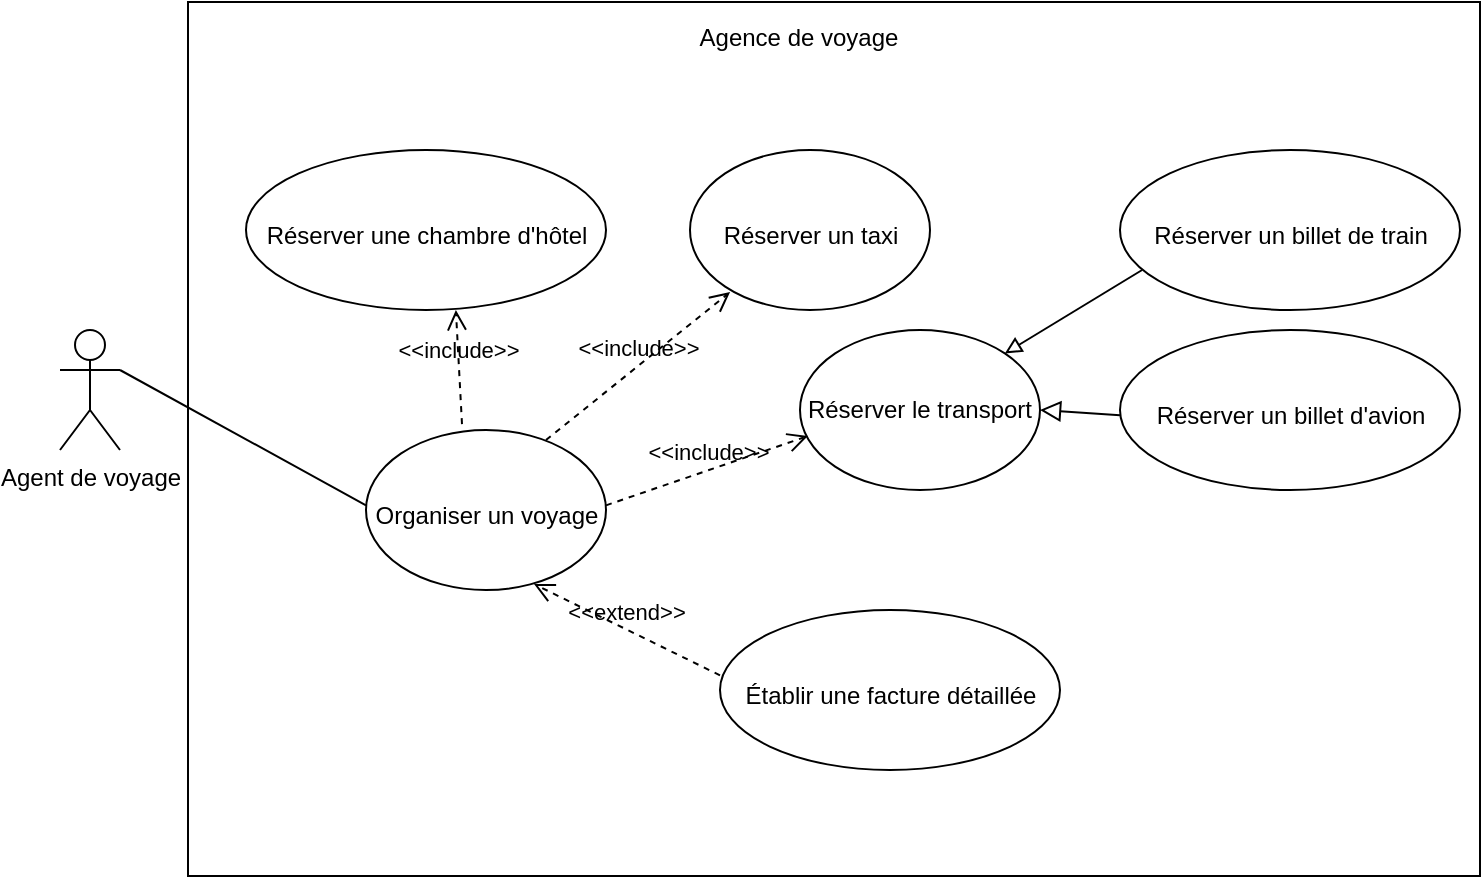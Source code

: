 <mxfile version="15.5.5" type="github">
  <diagram id="cRu32RqCK4BLnh1sHEem" name="Page-1">
    <mxGraphModel dx="977" dy="499" grid="1" gridSize="10" guides="1" tooltips="1" connect="1" arrows="1" fold="1" page="1" pageScale="1" pageWidth="827" pageHeight="1169" math="0" shadow="0">
      <root>
        <mxCell id="0" />
        <mxCell id="1" parent="0" />
        <mxCell id="47qLA5IY4Jjz_HCi7pHy-28" value="" style="rounded=0;whiteSpace=wrap;html=1;" vertex="1" parent="1">
          <mxGeometry x="174" y="46" width="646" height="437" as="geometry" />
        </mxCell>
        <mxCell id="47qLA5IY4Jjz_HCi7pHy-1" value="Agent de voyage" style="shape=umlActor;verticalLabelPosition=bottom;verticalAlign=top;html=1;outlineConnect=0;" vertex="1" parent="1">
          <mxGeometry x="110" y="210" width="30" height="60" as="geometry" />
        </mxCell>
        <mxCell id="47qLA5IY4Jjz_HCi7pHy-5" value="" style="shape=ellipse;container=1;horizontal=1;horizontalStack=0;resizeParent=1;resizeParentMax=0;resizeLast=0;html=1;dashed=0;collapsible=0;" vertex="1" parent="1">
          <mxGeometry x="263" y="260" width="120" height="80" as="geometry" />
        </mxCell>
        <mxCell id="47qLA5IY4Jjz_HCi7pHy-6" value="Organiser un voyage" style="html=1;strokeColor=none;fillColor=none;align=center;verticalAlign=middle;rotatable=0;" vertex="1" parent="47qLA5IY4Jjz_HCi7pHy-5">
          <mxGeometry y="32.667" width="120" height="20" as="geometry" />
        </mxCell>
        <mxCell id="47qLA5IY4Jjz_HCi7pHy-18" value="&amp;lt;&amp;lt;include&amp;gt;&amp;gt;" style="endArrow=open;startArrow=none;endFill=0;startFill=0;endSize=8;html=1;verticalAlign=bottom;dashed=1;labelBackgroundColor=none;rounded=0;strokeWidth=1;entryX=0.167;entryY=0.888;entryDx=0;entryDy=0;entryPerimeter=0;" edge="1" parent="47qLA5IY4Jjz_HCi7pHy-5" target="47qLA5IY4Jjz_HCi7pHy-14">
          <mxGeometry width="160" relative="1" as="geometry">
            <mxPoint x="90" y="5" as="sourcePoint" />
            <mxPoint x="142.778" y="-45" as="targetPoint" />
          </mxGeometry>
        </mxCell>
        <mxCell id="47qLA5IY4Jjz_HCi7pHy-10" value="" style="endArrow=none;startArrow=none;endFill=0;startFill=0;endSize=8;html=1;verticalAlign=bottom;labelBackgroundColor=none;strokeWidth=1;rounded=0;entryX=0;entryY=0.25;entryDx=0;entryDy=0;spacing=1;" edge="1" parent="1" target="47qLA5IY4Jjz_HCi7pHy-6">
          <mxGeometry width="160" relative="1" as="geometry">
            <mxPoint x="140" y="230" as="sourcePoint" />
            <mxPoint x="300" y="230" as="targetPoint" />
          </mxGeometry>
        </mxCell>
        <mxCell id="47qLA5IY4Jjz_HCi7pHy-11" value="" style="shape=ellipse;container=1;horizontal=1;horizontalStack=0;resizeParent=1;resizeParentMax=0;resizeLast=0;html=1;dashed=0;collapsible=0;" vertex="1" parent="1">
          <mxGeometry x="203" y="120" width="180" height="80" as="geometry" />
        </mxCell>
        <mxCell id="47qLA5IY4Jjz_HCi7pHy-12" value="Réserver une chambre d&#39;hôtel" style="html=1;strokeColor=none;fillColor=none;align=center;verticalAlign=middle;rotatable=0;" vertex="1" parent="47qLA5IY4Jjz_HCi7pHy-11">
          <mxGeometry x="60" y="19.67" width="60" height="47.33" as="geometry" />
        </mxCell>
        <mxCell id="47qLA5IY4Jjz_HCi7pHy-14" value="" style="shape=ellipse;container=1;horizontal=1;horizontalStack=0;resizeParent=1;resizeParentMax=0;resizeLast=0;html=1;dashed=0;collapsible=0;" vertex="1" parent="1">
          <mxGeometry x="425" y="120" width="120" height="80" as="geometry" />
        </mxCell>
        <mxCell id="47qLA5IY4Jjz_HCi7pHy-15" value="Réserver un taxi" style="html=1;strokeColor=none;fillColor=none;align=center;verticalAlign=middle;rotatable=0;" vertex="1" parent="47qLA5IY4Jjz_HCi7pHy-14">
          <mxGeometry y="32.667" width="120" height="20" as="geometry" />
        </mxCell>
        <mxCell id="47qLA5IY4Jjz_HCi7pHy-16" value="" style="shape=ellipse;container=1;horizontal=1;horizontalStack=0;resizeParent=1;resizeParentMax=0;resizeLast=0;html=1;dashed=0;collapsible=0;" vertex="1" parent="1">
          <mxGeometry x="640" y="120" width="170" height="80" as="geometry" />
        </mxCell>
        <mxCell id="47qLA5IY4Jjz_HCi7pHy-17" value="Réserver un billet de train" style="html=1;strokeColor=none;fillColor=none;align=center;verticalAlign=middle;rotatable=0;" vertex="1" parent="47qLA5IY4Jjz_HCi7pHy-16">
          <mxGeometry y="32.667" width="170" height="20" as="geometry" />
        </mxCell>
        <mxCell id="47qLA5IY4Jjz_HCi7pHy-19" value="&amp;lt;&amp;lt;include&amp;gt;&amp;gt;" style="endArrow=open;startArrow=none;endFill=0;startFill=0;endSize=8;html=1;verticalAlign=bottom;dashed=1;labelBackgroundColor=none;rounded=0;strokeWidth=1;entryX=0.583;entryY=1;entryDx=0;entryDy=0;entryPerimeter=0;exitX=0.4;exitY=-0.037;exitDx=0;exitDy=0;exitPerimeter=0;" edge="1" parent="1" source="47qLA5IY4Jjz_HCi7pHy-5" target="47qLA5IY4Jjz_HCi7pHy-11">
          <mxGeometry width="160" relative="1" as="geometry">
            <mxPoint x="313" y="255" as="sourcePoint" />
            <mxPoint x="368.04" y="201.04" as="targetPoint" />
          </mxGeometry>
        </mxCell>
        <mxCell id="47qLA5IY4Jjz_HCi7pHy-20" value="" style="shape=ellipse;container=1;horizontal=1;horizontalStack=0;resizeParent=1;resizeParentMax=0;resizeLast=0;html=1;dashed=0;collapsible=0;" vertex="1" parent="1">
          <mxGeometry x="640" y="210" width="170" height="80" as="geometry" />
        </mxCell>
        <mxCell id="47qLA5IY4Jjz_HCi7pHy-21" value="Réserver un billet d&#39;avion" style="html=1;strokeColor=none;fillColor=none;align=center;verticalAlign=middle;rotatable=0;" vertex="1" parent="47qLA5IY4Jjz_HCi7pHy-20">
          <mxGeometry y="32.667" width="170" height="20" as="geometry" />
        </mxCell>
        <mxCell id="47qLA5IY4Jjz_HCi7pHy-23" value="" style="endArrow=block;startArrow=none;endFill=0;startFill=0;endSize=8;html=1;verticalAlign=bottom;labelBackgroundColor=none;strokeWidth=1;rounded=0;entryX=1;entryY=0.5;entryDx=0;entryDy=0;exitX=0;exitY=0.5;exitDx=0;exitDy=0;" edge="1" parent="1" source="47qLA5IY4Jjz_HCi7pHy-21" target="47qLA5IY4Jjz_HCi7pHy-33">
          <mxGeometry width="160" relative="1" as="geometry">
            <mxPoint x="460" y="260" as="sourcePoint" />
            <mxPoint x="620" y="260" as="targetPoint" />
          </mxGeometry>
        </mxCell>
        <mxCell id="47qLA5IY4Jjz_HCi7pHy-25" value="" style="shape=ellipse;container=1;horizontal=1;horizontalStack=0;resizeParent=1;resizeParentMax=0;resizeLast=0;html=1;dashed=0;collapsible=0;" vertex="1" parent="1">
          <mxGeometry x="440" y="350" width="170" height="80" as="geometry" />
        </mxCell>
        <mxCell id="47qLA5IY4Jjz_HCi7pHy-26" value="Établir une facture détaillée" style="html=1;strokeColor=none;fillColor=none;align=center;verticalAlign=middle;rotatable=0;" vertex="1" parent="47qLA5IY4Jjz_HCi7pHy-25">
          <mxGeometry y="32.667" width="170" height="20" as="geometry" />
        </mxCell>
        <mxCell id="47qLA5IY4Jjz_HCi7pHy-27" value="&amp;lt;&amp;lt;extend&amp;gt;&amp;gt;" style="endArrow=open;startArrow=none;endFill=0;startFill=0;endSize=8;html=1;verticalAlign=bottom;dashed=1;labelBackgroundColor=none;rounded=0;strokeWidth=1;entryX=0.7;entryY=0.963;entryDx=0;entryDy=0;entryPerimeter=0;exitX=0;exitY=0;exitDx=0;exitDy=0;" edge="1" parent="1" source="47qLA5IY4Jjz_HCi7pHy-26" target="47qLA5IY4Jjz_HCi7pHy-5">
          <mxGeometry width="160" relative="1" as="geometry">
            <mxPoint x="380" y="320" as="sourcePoint" />
            <mxPoint x="540" y="320" as="targetPoint" />
          </mxGeometry>
        </mxCell>
        <mxCell id="47qLA5IY4Jjz_HCi7pHy-29" value="Agence de voyage" style="text;html=1;strokeColor=none;fillColor=none;align=center;verticalAlign=middle;whiteSpace=wrap;rounded=0;" vertex="1" parent="1">
          <mxGeometry x="414" y="49" width="131" height="30" as="geometry" />
        </mxCell>
        <mxCell id="47qLA5IY4Jjz_HCi7pHy-30" value="" style="html=1;verticalAlign=bottom;labelBackgroundColor=none;endArrow=block;endFill=0;rounded=0;strokeWidth=1;entryX=1;entryY=0;entryDx=0;entryDy=0;exitX=0.065;exitY=0.75;exitDx=0;exitDy=0;exitPerimeter=0;" edge="1" parent="1" source="47qLA5IY4Jjz_HCi7pHy-16" target="47qLA5IY4Jjz_HCi7pHy-33">
          <mxGeometry width="160" relative="1" as="geometry">
            <mxPoint x="490" y="230" as="sourcePoint" />
            <mxPoint x="650" y="230" as="targetPoint" />
          </mxGeometry>
        </mxCell>
        <mxCell id="47qLA5IY4Jjz_HCi7pHy-33" value="Réserver le transport" style="ellipse;whiteSpace=wrap;html=1;" vertex="1" parent="1">
          <mxGeometry x="480" y="210" width="120" height="80" as="geometry" />
        </mxCell>
        <mxCell id="47qLA5IY4Jjz_HCi7pHy-34" value="&amp;lt;&amp;lt;include&amp;gt;&amp;gt;" style="endArrow=open;startArrow=none;endFill=0;startFill=0;endSize=8;html=1;verticalAlign=bottom;dashed=1;labelBackgroundColor=none;rounded=0;strokeWidth=1;entryX=0.033;entryY=0.663;entryDx=0;entryDy=0;entryPerimeter=0;exitX=1;exitY=0.25;exitDx=0;exitDy=0;" edge="1" parent="1" source="47qLA5IY4Jjz_HCi7pHy-6" target="47qLA5IY4Jjz_HCi7pHy-33">
          <mxGeometry width="160" relative="1" as="geometry">
            <mxPoint x="400" y="326.63" as="sourcePoint" />
            <mxPoint x="455.04" y="272.67" as="targetPoint" />
          </mxGeometry>
        </mxCell>
      </root>
    </mxGraphModel>
  </diagram>
</mxfile>
